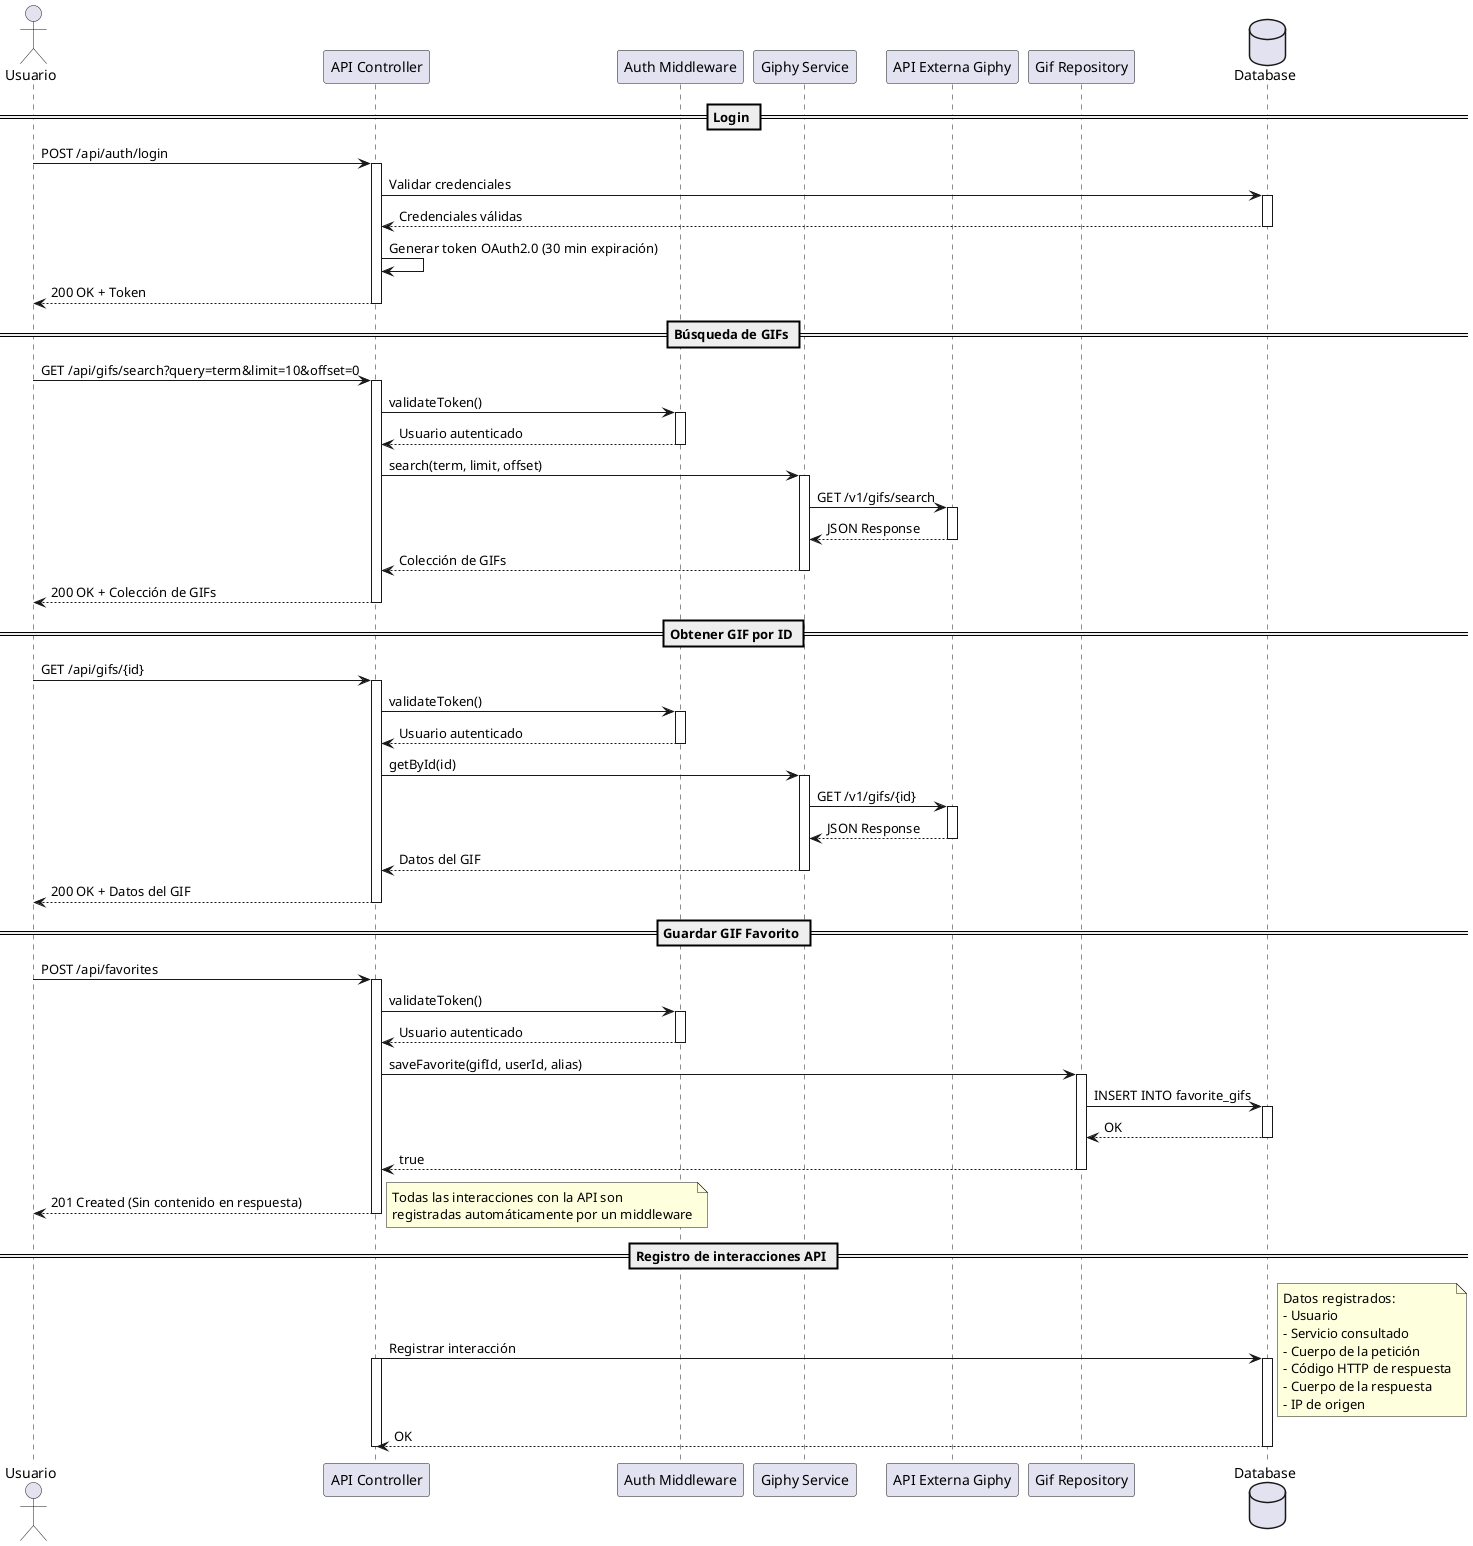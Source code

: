 @startuml
actor "Usuario" as user
participant "API Controller" as api
participant "Auth Middleware" as auth
participant "Giphy Service" as giphy
participant "API Externa Giphy" as exapi
participant "Gif Repository" as repo
database "Database" as db

== Login ==

user -> api : POST /api/auth/login
activate api
api -> db : Validar credenciales
activate db
db --> api : Credenciales válidas
deactivate db
api -> api : Generar token OAuth2.0 (30 min expiración)
api --> user : 200 OK + Token
deactivate api

== Búsqueda de GIFs ==

user -> api : GET /api/gifs/search?query=term&limit=10&offset=0
activate api
api -> auth : validateToken()
activate auth
auth --> api : Usuario autenticado
deactivate auth
api -> giphy : search(term, limit, offset)
activate giphy
giphy -> exapi : GET /v1/gifs/search
activate exapi
exapi --> giphy : JSON Response
deactivate exapi
giphy --> api : Colección de GIFs
deactivate giphy
api --> user : 200 OK + Colección de GIFs
deactivate api

== Obtener GIF por ID ==

user -> api : GET /api/gifs/{id}
activate api
api -> auth : validateToken()
activate auth
auth --> api : Usuario autenticado
deactivate auth
api -> giphy : getById(id)
activate giphy
giphy -> exapi : GET /v1/gifs/{id}
activate exapi
exapi --> giphy : JSON Response
deactivate exapi
giphy --> api : Datos del GIF
deactivate giphy
api --> user : 200 OK + Datos del GIF
deactivate api

== Guardar GIF Favorito ==

user -> api : POST /api/favorites
activate api
api -> auth : validateToken()
activate auth
auth --> api : Usuario autenticado
deactivate auth
api -> repo : saveFavorite(gifId, userId, alias)
activate repo
repo -> db : INSERT INTO favorite_gifs
activate db
db --> repo : OK
deactivate db
repo --> api : true
deactivate repo
api --> user : 201 Created (Sin contenido en respuesta)
deactivate api

== Registro de interacciones API ==
note right
  Todas las interacciones con la API son
  registradas automáticamente por un middleware
end note

api -> db : Registrar interacción
activate api
activate db
note right
  Datos registrados:
  - Usuario 
  - Servicio consultado
  - Cuerpo de la petición
  - Código HTTP de respuesta
  - Cuerpo de la respuesta
  - IP de origen
end note
db --> api : OK
deactivate db
deactivate api

@enduml 